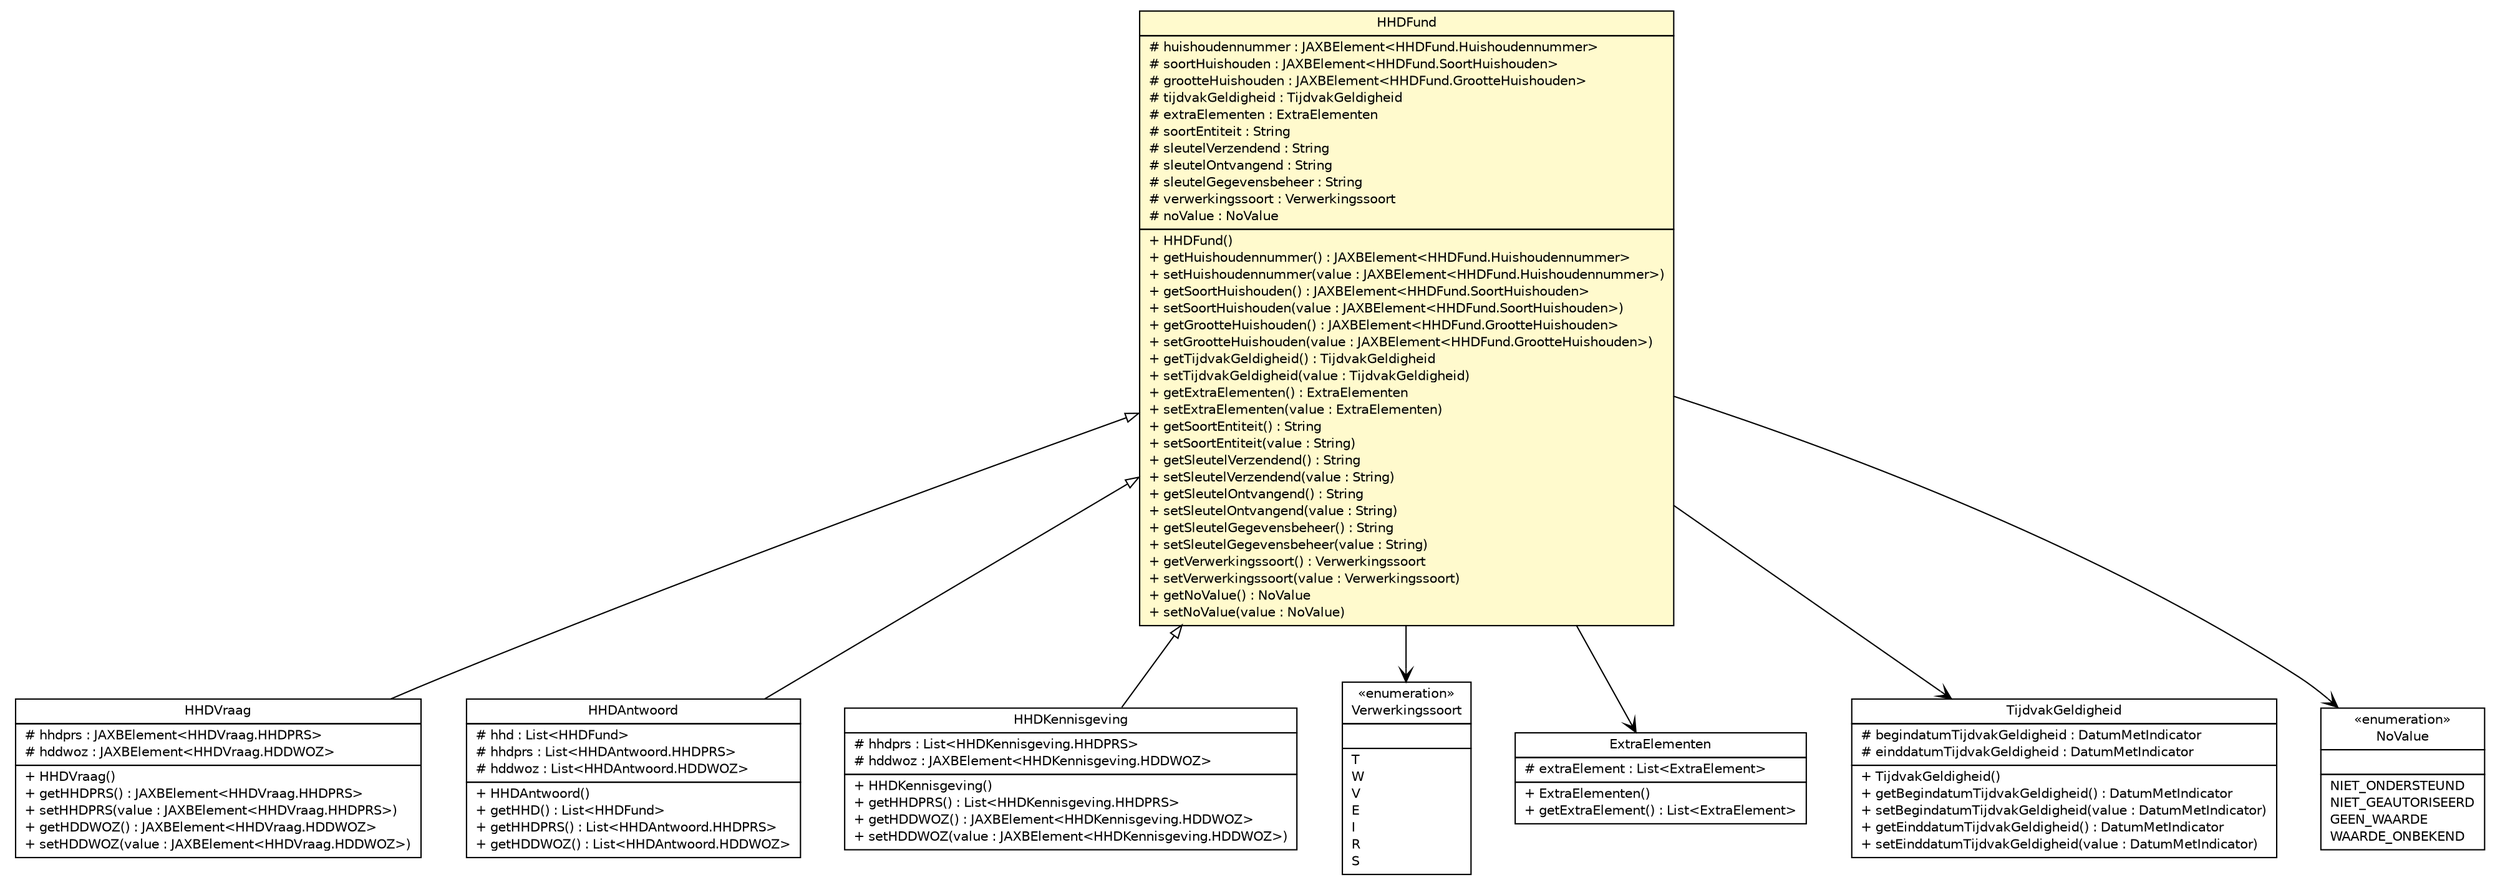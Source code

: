 #!/usr/local/bin/dot
#
# Class diagram 
# Generated by UMLGraph version R5_6-24-gf6e263 (http://www.umlgraph.org/)
#

digraph G {
	edge [fontname="Helvetica",fontsize=10,labelfontname="Helvetica",labelfontsize=10];
	node [fontname="Helvetica",fontsize=10,shape=plaintext];
	nodesep=0.25;
	ranksep=0.5;
	// nl.egem.stuf.sector.bg._0204.HHDVraag
	c62251 [label=<<table title="nl.egem.stuf.sector.bg._0204.HHDVraag" border="0" cellborder="1" cellspacing="0" cellpadding="2" port="p" href="./HHDVraag.html">
		<tr><td><table border="0" cellspacing="0" cellpadding="1">
<tr><td align="center" balign="center"> HHDVraag </td></tr>
		</table></td></tr>
		<tr><td><table border="0" cellspacing="0" cellpadding="1">
<tr><td align="left" balign="left"> # hhdprs : JAXBElement&lt;HHDVraag.HHDPRS&gt; </td></tr>
<tr><td align="left" balign="left"> # hddwoz : JAXBElement&lt;HHDVraag.HDDWOZ&gt; </td></tr>
		</table></td></tr>
		<tr><td><table border="0" cellspacing="0" cellpadding="1">
<tr><td align="left" balign="left"> + HHDVraag() </td></tr>
<tr><td align="left" balign="left"> + getHHDPRS() : JAXBElement&lt;HHDVraag.HHDPRS&gt; </td></tr>
<tr><td align="left" balign="left"> + setHHDPRS(value : JAXBElement&lt;HHDVraag.HHDPRS&gt;) </td></tr>
<tr><td align="left" balign="left"> + getHDDWOZ() : JAXBElement&lt;HHDVraag.HDDWOZ&gt; </td></tr>
<tr><td align="left" balign="left"> + setHDDWOZ(value : JAXBElement&lt;HHDVraag.HDDWOZ&gt;) </td></tr>
		</table></td></tr>
		</table>>, URL="./HHDVraag.html", fontname="Helvetica", fontcolor="black", fontsize=10.0];
	// nl.egem.stuf.sector.bg._0204.HHDFund
	c62446 [label=<<table title="nl.egem.stuf.sector.bg._0204.HHDFund" border="0" cellborder="1" cellspacing="0" cellpadding="2" port="p" bgcolor="lemonChiffon" href="./HHDFund.html">
		<tr><td><table border="0" cellspacing="0" cellpadding="1">
<tr><td align="center" balign="center"> HHDFund </td></tr>
		</table></td></tr>
		<tr><td><table border="0" cellspacing="0" cellpadding="1">
<tr><td align="left" balign="left"> # huishoudennummer : JAXBElement&lt;HHDFund.Huishoudennummer&gt; </td></tr>
<tr><td align="left" balign="left"> # soortHuishouden : JAXBElement&lt;HHDFund.SoortHuishouden&gt; </td></tr>
<tr><td align="left" balign="left"> # grootteHuishouden : JAXBElement&lt;HHDFund.GrootteHuishouden&gt; </td></tr>
<tr><td align="left" balign="left"> # tijdvakGeldigheid : TijdvakGeldigheid </td></tr>
<tr><td align="left" balign="left"> # extraElementen : ExtraElementen </td></tr>
<tr><td align="left" balign="left"> # soortEntiteit : String </td></tr>
<tr><td align="left" balign="left"> # sleutelVerzendend : String </td></tr>
<tr><td align="left" balign="left"> # sleutelOntvangend : String </td></tr>
<tr><td align="left" balign="left"> # sleutelGegevensbeheer : String </td></tr>
<tr><td align="left" balign="left"> # verwerkingssoort : Verwerkingssoort </td></tr>
<tr><td align="left" balign="left"> # noValue : NoValue </td></tr>
		</table></td></tr>
		<tr><td><table border="0" cellspacing="0" cellpadding="1">
<tr><td align="left" balign="left"> + HHDFund() </td></tr>
<tr><td align="left" balign="left"> + getHuishoudennummer() : JAXBElement&lt;HHDFund.Huishoudennummer&gt; </td></tr>
<tr><td align="left" balign="left"> + setHuishoudennummer(value : JAXBElement&lt;HHDFund.Huishoudennummer&gt;) </td></tr>
<tr><td align="left" balign="left"> + getSoortHuishouden() : JAXBElement&lt;HHDFund.SoortHuishouden&gt; </td></tr>
<tr><td align="left" balign="left"> + setSoortHuishouden(value : JAXBElement&lt;HHDFund.SoortHuishouden&gt;) </td></tr>
<tr><td align="left" balign="left"> + getGrootteHuishouden() : JAXBElement&lt;HHDFund.GrootteHuishouden&gt; </td></tr>
<tr><td align="left" balign="left"> + setGrootteHuishouden(value : JAXBElement&lt;HHDFund.GrootteHuishouden&gt;) </td></tr>
<tr><td align="left" balign="left"> + getTijdvakGeldigheid() : TijdvakGeldigheid </td></tr>
<tr><td align="left" balign="left"> + setTijdvakGeldigheid(value : TijdvakGeldigheid) </td></tr>
<tr><td align="left" balign="left"> + getExtraElementen() : ExtraElementen </td></tr>
<tr><td align="left" balign="left"> + setExtraElementen(value : ExtraElementen) </td></tr>
<tr><td align="left" balign="left"> + getSoortEntiteit() : String </td></tr>
<tr><td align="left" balign="left"> + setSoortEntiteit(value : String) </td></tr>
<tr><td align="left" balign="left"> + getSleutelVerzendend() : String </td></tr>
<tr><td align="left" balign="left"> + setSleutelVerzendend(value : String) </td></tr>
<tr><td align="left" balign="left"> + getSleutelOntvangend() : String </td></tr>
<tr><td align="left" balign="left"> + setSleutelOntvangend(value : String) </td></tr>
<tr><td align="left" balign="left"> + getSleutelGegevensbeheer() : String </td></tr>
<tr><td align="left" balign="left"> + setSleutelGegevensbeheer(value : String) </td></tr>
<tr><td align="left" balign="left"> + getVerwerkingssoort() : Verwerkingssoort </td></tr>
<tr><td align="left" balign="left"> + setVerwerkingssoort(value : Verwerkingssoort) </td></tr>
<tr><td align="left" balign="left"> + getNoValue() : NoValue </td></tr>
<tr><td align="left" balign="left"> + setNoValue(value : NoValue) </td></tr>
		</table></td></tr>
		</table>>, URL="./HHDFund.html", fontname="Helvetica", fontcolor="black", fontsize=10.0];
	// nl.egem.stuf.sector.bg._0204.HHDAntwoord
	c62531 [label=<<table title="nl.egem.stuf.sector.bg._0204.HHDAntwoord" border="0" cellborder="1" cellspacing="0" cellpadding="2" port="p" href="./HHDAntwoord.html">
		<tr><td><table border="0" cellspacing="0" cellpadding="1">
<tr><td align="center" balign="center"> HHDAntwoord </td></tr>
		</table></td></tr>
		<tr><td><table border="0" cellspacing="0" cellpadding="1">
<tr><td align="left" balign="left"> # hhd : List&lt;HHDFund&gt; </td></tr>
<tr><td align="left" balign="left"> # hhdprs : List&lt;HHDAntwoord.HHDPRS&gt; </td></tr>
<tr><td align="left" balign="left"> # hddwoz : List&lt;HHDAntwoord.HDDWOZ&gt; </td></tr>
		</table></td></tr>
		<tr><td><table border="0" cellspacing="0" cellpadding="1">
<tr><td align="left" balign="left"> + HHDAntwoord() </td></tr>
<tr><td align="left" balign="left"> + getHHD() : List&lt;HHDFund&gt; </td></tr>
<tr><td align="left" balign="left"> + getHHDPRS() : List&lt;HHDAntwoord.HHDPRS&gt; </td></tr>
<tr><td align="left" balign="left"> + getHDDWOZ() : List&lt;HHDAntwoord.HDDWOZ&gt; </td></tr>
		</table></td></tr>
		</table>>, URL="./HHDAntwoord.html", fontname="Helvetica", fontcolor="black", fontsize=10.0];
	// nl.egem.stuf.sector.bg._0204.HHDKennisgeving
	c62646 [label=<<table title="nl.egem.stuf.sector.bg._0204.HHDKennisgeving" border="0" cellborder="1" cellspacing="0" cellpadding="2" port="p" href="./HHDKennisgeving.html">
		<tr><td><table border="0" cellspacing="0" cellpadding="1">
<tr><td align="center" balign="center"> HHDKennisgeving </td></tr>
		</table></td></tr>
		<tr><td><table border="0" cellspacing="0" cellpadding="1">
<tr><td align="left" balign="left"> # hhdprs : List&lt;HHDKennisgeving.HHDPRS&gt; </td></tr>
<tr><td align="left" balign="left"> # hddwoz : JAXBElement&lt;HHDKennisgeving.HDDWOZ&gt; </td></tr>
		</table></td></tr>
		<tr><td><table border="0" cellspacing="0" cellpadding="1">
<tr><td align="left" balign="left"> + HHDKennisgeving() </td></tr>
<tr><td align="left" balign="left"> + getHHDPRS() : List&lt;HHDKennisgeving.HHDPRS&gt; </td></tr>
<tr><td align="left" balign="left"> + getHDDWOZ() : JAXBElement&lt;HHDKennisgeving.HDDWOZ&gt; </td></tr>
<tr><td align="left" balign="left"> + setHDDWOZ(value : JAXBElement&lt;HHDKennisgeving.HDDWOZ&gt;) </td></tr>
		</table></td></tr>
		</table>>, URL="./HHDKennisgeving.html", fontname="Helvetica", fontcolor="black", fontsize=10.0];
	// nl.egem.stuf.stuf0204.Verwerkingssoort
	c62741 [label=<<table title="nl.egem.stuf.stuf0204.Verwerkingssoort" border="0" cellborder="1" cellspacing="0" cellpadding="2" port="p" href="../../../stuf0204/Verwerkingssoort.html">
		<tr><td><table border="0" cellspacing="0" cellpadding="1">
<tr><td align="center" balign="center"> &#171;enumeration&#187; </td></tr>
<tr><td align="center" balign="center"> Verwerkingssoort </td></tr>
		</table></td></tr>
		<tr><td><table border="0" cellspacing="0" cellpadding="1">
<tr><td align="left" balign="left">  </td></tr>
		</table></td></tr>
		<tr><td><table border="0" cellspacing="0" cellpadding="1">
<tr><td align="left" balign="left"> T </td></tr>
<tr><td align="left" balign="left"> W </td></tr>
<tr><td align="left" balign="left"> V </td></tr>
<tr><td align="left" balign="left"> E </td></tr>
<tr><td align="left" balign="left"> I </td></tr>
<tr><td align="left" balign="left"> R </td></tr>
<tr><td align="left" balign="left"> S </td></tr>
		</table></td></tr>
		</table>>, URL="../../../stuf0204/Verwerkingssoort.html", fontname="Helvetica", fontcolor="black", fontsize=10.0];
	// nl.egem.stuf.stuf0204.ExtraElementen
	c62744 [label=<<table title="nl.egem.stuf.stuf0204.ExtraElementen" border="0" cellborder="1" cellspacing="0" cellpadding="2" port="p" href="../../../stuf0204/ExtraElementen.html">
		<tr><td><table border="0" cellspacing="0" cellpadding="1">
<tr><td align="center" balign="center"> ExtraElementen </td></tr>
		</table></td></tr>
		<tr><td><table border="0" cellspacing="0" cellpadding="1">
<tr><td align="left" balign="left"> # extraElement : List&lt;ExtraElement&gt; </td></tr>
		</table></td></tr>
		<tr><td><table border="0" cellspacing="0" cellpadding="1">
<tr><td align="left" balign="left"> + ExtraElementen() </td></tr>
<tr><td align="left" balign="left"> + getExtraElement() : List&lt;ExtraElement&gt; </td></tr>
		</table></td></tr>
		</table>>, URL="../../../stuf0204/ExtraElementen.html", fontname="Helvetica", fontcolor="black", fontsize=10.0];
	// nl.egem.stuf.stuf0204.TijdvakGeldigheid
	c62747 [label=<<table title="nl.egem.stuf.stuf0204.TijdvakGeldigheid" border="0" cellborder="1" cellspacing="0" cellpadding="2" port="p" href="../../../stuf0204/TijdvakGeldigheid.html">
		<tr><td><table border="0" cellspacing="0" cellpadding="1">
<tr><td align="center" balign="center"> TijdvakGeldigheid </td></tr>
		</table></td></tr>
		<tr><td><table border="0" cellspacing="0" cellpadding="1">
<tr><td align="left" balign="left"> # begindatumTijdvakGeldigheid : DatumMetIndicator </td></tr>
<tr><td align="left" balign="left"> # einddatumTijdvakGeldigheid : DatumMetIndicator </td></tr>
		</table></td></tr>
		<tr><td><table border="0" cellspacing="0" cellpadding="1">
<tr><td align="left" balign="left"> + TijdvakGeldigheid() </td></tr>
<tr><td align="left" balign="left"> + getBegindatumTijdvakGeldigheid() : DatumMetIndicator </td></tr>
<tr><td align="left" balign="left"> + setBegindatumTijdvakGeldigheid(value : DatumMetIndicator) </td></tr>
<tr><td align="left" balign="left"> + getEinddatumTijdvakGeldigheid() : DatumMetIndicator </td></tr>
<tr><td align="left" balign="left"> + setEinddatumTijdvakGeldigheid(value : DatumMetIndicator) </td></tr>
		</table></td></tr>
		</table>>, URL="../../../stuf0204/TijdvakGeldigheid.html", fontname="Helvetica", fontcolor="black", fontsize=10.0];
	// nl.egem.stuf.stuf0204.NoValue
	c62751 [label=<<table title="nl.egem.stuf.stuf0204.NoValue" border="0" cellborder="1" cellspacing="0" cellpadding="2" port="p" href="../../../stuf0204/NoValue.html">
		<tr><td><table border="0" cellspacing="0" cellpadding="1">
<tr><td align="center" balign="center"> &#171;enumeration&#187; </td></tr>
<tr><td align="center" balign="center"> NoValue </td></tr>
		</table></td></tr>
		<tr><td><table border="0" cellspacing="0" cellpadding="1">
<tr><td align="left" balign="left">  </td></tr>
		</table></td></tr>
		<tr><td><table border="0" cellspacing="0" cellpadding="1">
<tr><td align="left" balign="left"> NIET_ONDERSTEUND </td></tr>
<tr><td align="left" balign="left"> NIET_GEAUTORISEERD </td></tr>
<tr><td align="left" balign="left"> GEEN_WAARDE </td></tr>
<tr><td align="left" balign="left"> WAARDE_ONBEKEND </td></tr>
		</table></td></tr>
		</table>>, URL="../../../stuf0204/NoValue.html", fontname="Helvetica", fontcolor="black", fontsize=10.0];
	//nl.egem.stuf.sector.bg._0204.HHDVraag extends nl.egem.stuf.sector.bg._0204.HHDFund
	c62446:p -> c62251:p [dir=back,arrowtail=empty];
	//nl.egem.stuf.sector.bg._0204.HHDAntwoord extends nl.egem.stuf.sector.bg._0204.HHDFund
	c62446:p -> c62531:p [dir=back,arrowtail=empty];
	//nl.egem.stuf.sector.bg._0204.HHDKennisgeving extends nl.egem.stuf.sector.bg._0204.HHDFund
	c62446:p -> c62646:p [dir=back,arrowtail=empty];
	// nl.egem.stuf.sector.bg._0204.HHDFund NAVASSOC nl.egem.stuf.stuf0204.TijdvakGeldigheid
	c62446:p -> c62747:p [taillabel="", label="", headlabel="", fontname="Helvetica", fontcolor="black", fontsize=10.0, color="black", arrowhead=open];
	// nl.egem.stuf.sector.bg._0204.HHDFund NAVASSOC nl.egem.stuf.stuf0204.ExtraElementen
	c62446:p -> c62744:p [taillabel="", label="", headlabel="", fontname="Helvetica", fontcolor="black", fontsize=10.0, color="black", arrowhead=open];
	// nl.egem.stuf.sector.bg._0204.HHDFund NAVASSOC nl.egem.stuf.stuf0204.Verwerkingssoort
	c62446:p -> c62741:p [taillabel="", label="", headlabel="", fontname="Helvetica", fontcolor="black", fontsize=10.0, color="black", arrowhead=open];
	// nl.egem.stuf.sector.bg._0204.HHDFund NAVASSOC nl.egem.stuf.stuf0204.NoValue
	c62446:p -> c62751:p [taillabel="", label="", headlabel="", fontname="Helvetica", fontcolor="black", fontsize=10.0, color="black", arrowhead=open];
}

